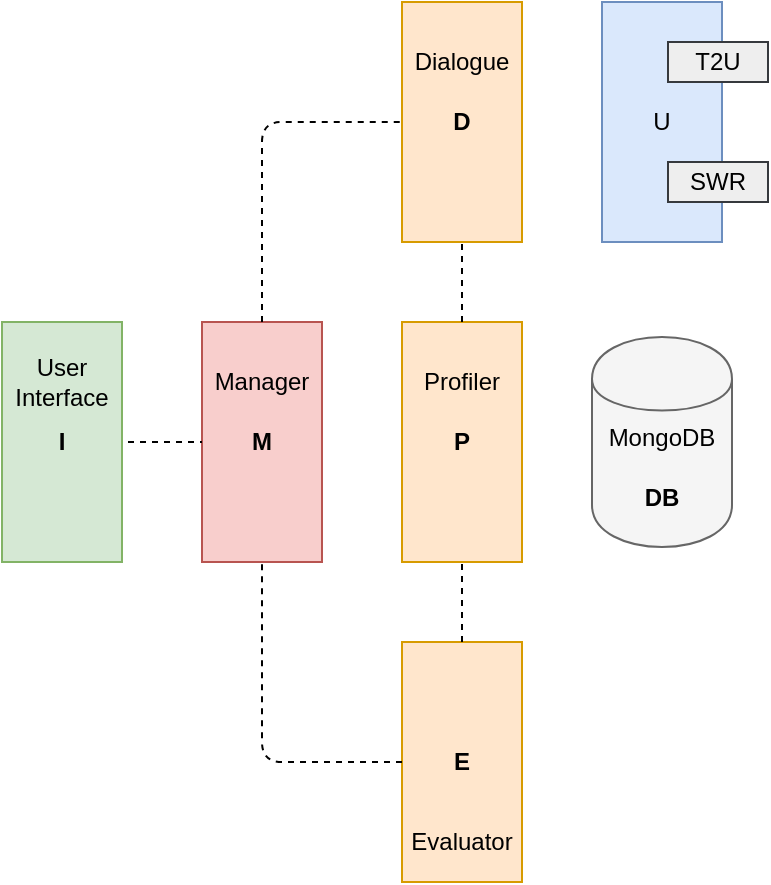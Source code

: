 <mxfile version="10.6.7" type="device"><diagram id="4cHswIBqTazz-S7WL56V" name="Page-1"><mxGraphModel dx="1010" dy="501" grid="1" gridSize="10" guides="1" tooltips="1" connect="1" arrows="1" fold="1" page="1" pageScale="1" pageWidth="827" pageHeight="1169" math="0" shadow="0"><root><mxCell id="0"/><mxCell id="1" parent="0"/><mxCell id="vCB0DjBXV1XSG772xNzs-39" value="" style="shape=cylinder;whiteSpace=wrap;html=1;boundedLbl=1;backgroundOutline=1;fillColor=#f5f5f5;strokeColor=#666666;fontColor=#333333;" parent="1" vertex="1"><mxGeometry x="375" y="217.5" width="70" height="105" as="geometry"/></mxCell><mxCell id="vCB0DjBXV1XSG772xNzs-1" value="" style="rounded=0;whiteSpace=wrap;html=1;rotation=90;fillColor=#d5e8d4;strokeColor=#82b366;" parent="1" vertex="1"><mxGeometry x="50" y="240" width="120" height="60" as="geometry"/></mxCell><mxCell id="vCB0DjBXV1XSG772xNzs-2" value="" style="rounded=0;whiteSpace=wrap;html=1;rotation=90;fillColor=#f8cecc;strokeColor=#b85450;" parent="1" vertex="1"><mxGeometry x="150" y="240" width="120" height="60" as="geometry"/></mxCell><mxCell id="vCB0DjBXV1XSG772xNzs-3" value="" style="rounded=0;whiteSpace=wrap;html=1;rotation=90;fillColor=#ffe6cc;strokeColor=#d79b00;" parent="1" vertex="1"><mxGeometry x="250" y="240" width="120" height="60" as="geometry"/></mxCell><mxCell id="vCB0DjBXV1XSG772xNzs-4" value="" style="rounded=0;whiteSpace=wrap;html=1;rotation=90;fillColor=#ffe6cc;strokeColor=#d79b00;" parent="1" vertex="1"><mxGeometry x="250" y="80" width="120" height="60" as="geometry"/></mxCell><mxCell id="vCB0DjBXV1XSG772xNzs-5" value="" style="rounded=0;whiteSpace=wrap;html=1;rotation=90;fillColor=#ffe6cc;strokeColor=#d79b00;" parent="1" vertex="1"><mxGeometry x="250" y="400" width="120" height="60" as="geometry"/></mxCell><mxCell id="vCB0DjBXV1XSG772xNzs-6" value="" style="rounded=0;whiteSpace=wrap;html=1;rotation=90;fillColor=#dae8fc;strokeColor=#6c8ebf;" parent="1" vertex="1"><mxGeometry x="350" y="80" width="120" height="60" as="geometry"/></mxCell><mxCell id="vCB0DjBXV1XSG772xNzs-8" value="I" style="text;html=1;strokeColor=none;fillColor=none;align=center;verticalAlign=middle;whiteSpace=wrap;rounded=0;fontStyle=1" parent="1" vertex="1"><mxGeometry x="90" y="260" width="40" height="20" as="geometry"/></mxCell><mxCell id="vCB0DjBXV1XSG772xNzs-10" value="M" style="text;html=1;strokeColor=none;fillColor=none;align=center;verticalAlign=middle;whiteSpace=wrap;rounded=0;fontStyle=1" parent="1" vertex="1"><mxGeometry x="190" y="260" width="40" height="20" as="geometry"/></mxCell><mxCell id="vCB0DjBXV1XSG772xNzs-11" value="P" style="text;html=1;strokeColor=none;fillColor=none;align=center;verticalAlign=middle;whiteSpace=wrap;rounded=0;fontStyle=1" parent="1" vertex="1"><mxGeometry x="290" y="260" width="40" height="20" as="geometry"/></mxCell><mxCell id="vCB0DjBXV1XSG772xNzs-12" value="D" style="text;html=1;strokeColor=none;fillColor=none;align=center;verticalAlign=middle;whiteSpace=wrap;rounded=0;fontStyle=1" parent="1" vertex="1"><mxGeometry x="290" y="100" width="40" height="20" as="geometry"/></mxCell><mxCell id="vCB0DjBXV1XSG772xNzs-13" value="E" style="text;html=1;strokeColor=none;fillColor=none;align=center;verticalAlign=middle;whiteSpace=wrap;rounded=0;fontStyle=1" parent="1" vertex="1"><mxGeometry x="290" y="420" width="40" height="20" as="geometry"/></mxCell><mxCell id="vCB0DjBXV1XSG772xNzs-14" value="U" style="text;html=1;strokeColor=none;fillColor=none;align=center;verticalAlign=middle;whiteSpace=wrap;rounded=0;" parent="1" vertex="1"><mxGeometry x="390" y="100" width="40" height="20" as="geometry"/></mxCell><mxCell id="vCB0DjBXV1XSG772xNzs-15" value="DB" style="text;html=1;strokeColor=none;fillColor=none;align=center;verticalAlign=middle;whiteSpace=wrap;rounded=0;fontStyle=1" parent="1" vertex="1"><mxGeometry x="390" y="287.5" width="40" height="20" as="geometry"/></mxCell><mxCell id="vCB0DjBXV1XSG772xNzs-16" value="User Interface" style="text;html=1;strokeColor=none;fillColor=none;align=center;verticalAlign=middle;whiteSpace=wrap;rounded=0;" parent="1" vertex="1"><mxGeometry x="90" y="230" width="40" height="20" as="geometry"/></mxCell><mxCell id="vCB0DjBXV1XSG772xNzs-17" value="Manager" style="text;html=1;strokeColor=none;fillColor=none;align=center;verticalAlign=middle;whiteSpace=wrap;rounded=0;" parent="1" vertex="1"><mxGeometry x="190" y="230" width="40" height="20" as="geometry"/></mxCell><mxCell id="vCB0DjBXV1XSG772xNzs-21" value="Dialogue" style="text;html=1;strokeColor=none;fillColor=none;align=center;verticalAlign=middle;whiteSpace=wrap;rounded=0;" parent="1" vertex="1"><mxGeometry x="290" y="70" width="40" height="20" as="geometry"/></mxCell><mxCell id="vCB0DjBXV1XSG772xNzs-22" value="Evaluator" style="text;html=1;strokeColor=none;fillColor=none;align=center;verticalAlign=middle;whiteSpace=wrap;rounded=0;" parent="1" vertex="1"><mxGeometry x="290" y="460" width="40" height="20" as="geometry"/></mxCell><mxCell id="vCB0DjBXV1XSG772xNzs-23" value="Profiler" style="text;html=1;strokeColor=none;fillColor=none;align=center;verticalAlign=middle;whiteSpace=wrap;rounded=0;" parent="1" vertex="1"><mxGeometry x="290" y="230" width="40" height="20" as="geometry"/></mxCell><mxCell id="vCB0DjBXV1XSG772xNzs-24" value="" style="rounded=0;whiteSpace=wrap;html=1;fillColor=#eeeeee;strokeColor=#36393d;" parent="1" vertex="1"><mxGeometry x="413" y="70" width="50" height="20" as="geometry"/></mxCell><mxCell id="vCB0DjBXV1XSG772xNzs-25" value="" style="rounded=0;whiteSpace=wrap;html=1;fillColor=#eeeeee;strokeColor=#36393d;" parent="1" vertex="1"><mxGeometry x="413" y="130" width="50" height="20" as="geometry"/></mxCell><mxCell id="vCB0DjBXV1XSG772xNzs-26" value="T2U" style="text;html=1;strokeColor=none;fillColor=none;align=center;verticalAlign=middle;whiteSpace=wrap;rounded=0;" parent="1" vertex="1"><mxGeometry x="418" y="70" width="40" height="20" as="geometry"/></mxCell><mxCell id="vCB0DjBXV1XSG772xNzs-27" value="SWR" style="text;html=1;strokeColor=none;fillColor=none;align=center;verticalAlign=middle;whiteSpace=wrap;rounded=0;" parent="1" vertex="1"><mxGeometry x="418" y="130" width="40" height="20" as="geometry"/></mxCell><mxCell id="vCB0DjBXV1XSG772xNzs-28" value="" style="endArrow=none;dashed=1;html=1;exitX=0;exitY=0.5;exitDx=0;exitDy=0;entryX=0.5;entryY=1;entryDx=0;entryDy=0;" parent="1" source="vCB0DjBXV1XSG772xNzs-2" target="vCB0DjBXV1XSG772xNzs-4" edge="1"><mxGeometry width="50" height="50" relative="1" as="geometry"><mxPoint x="185" y="210" as="sourcePoint"/><mxPoint x="235" y="160" as="targetPoint"/><Array as="points"><mxPoint x="210" y="110"/></Array></mxGeometry></mxCell><mxCell id="vCB0DjBXV1XSG772xNzs-31" value="" style="endArrow=none;dashed=1;html=1;entryX=1;entryY=0.5;entryDx=0;entryDy=0;exitX=0.5;exitY=1;exitDx=0;exitDy=0;" parent="1" source="vCB0DjBXV1XSG772xNzs-5" target="vCB0DjBXV1XSG772xNzs-2" edge="1"><mxGeometry width="50" height="50" relative="1" as="geometry"><mxPoint x="185" y="375" as="sourcePoint"/><mxPoint x="235" y="325" as="targetPoint"/><Array as="points"><mxPoint x="210" y="430"/></Array></mxGeometry></mxCell><mxCell id="vCB0DjBXV1XSG772xNzs-32" value="" style="endArrow=none;dashed=1;html=1;entryX=1;entryY=0.5;entryDx=0;entryDy=0;exitX=0;exitY=0.5;exitDx=0;exitDy=0;" parent="1" source="vCB0DjBXV1XSG772xNzs-5" target="vCB0DjBXV1XSG772xNzs-3" edge="1"><mxGeometry width="50" height="50" relative="1" as="geometry"><mxPoint x="285" y="375" as="sourcePoint"/><mxPoint x="335" y="325" as="targetPoint"/></mxGeometry></mxCell><mxCell id="vCB0DjBXV1XSG772xNzs-35" value="" style="endArrow=none;dashed=1;html=1;entryX=1;entryY=0.5;entryDx=0;entryDy=0;exitX=0;exitY=0.5;exitDx=0;exitDy=0;" parent="1" source="vCB0DjBXV1XSG772xNzs-3" target="vCB0DjBXV1XSG772xNzs-4" edge="1"><mxGeometry width="50" height="50" relative="1" as="geometry"><mxPoint x="285" y="220" as="sourcePoint"/><mxPoint x="335" y="170" as="targetPoint"/></mxGeometry></mxCell><mxCell id="vCB0DjBXV1XSG772xNzs-36" value="" style="endArrow=none;dashed=1;html=1;entryX=0.5;entryY=1;entryDx=0;entryDy=0;" parent="1" target="vCB0DjBXV1XSG772xNzs-2" edge="1"><mxGeometry width="50" height="50" relative="1" as="geometry"><mxPoint x="143" y="270" as="sourcePoint"/><mxPoint x="180" y="250" as="targetPoint"/></mxGeometry></mxCell><mxCell id="vCB0DjBXV1XSG772xNzs-37" value="MongoDB" style="text;html=1;strokeColor=none;fillColor=none;align=center;verticalAlign=middle;whiteSpace=wrap;rounded=0;" parent="1" vertex="1"><mxGeometry x="390" y="257.5" width="40" height="20" as="geometry"/></mxCell></root></mxGraphModel></diagram></mxfile>